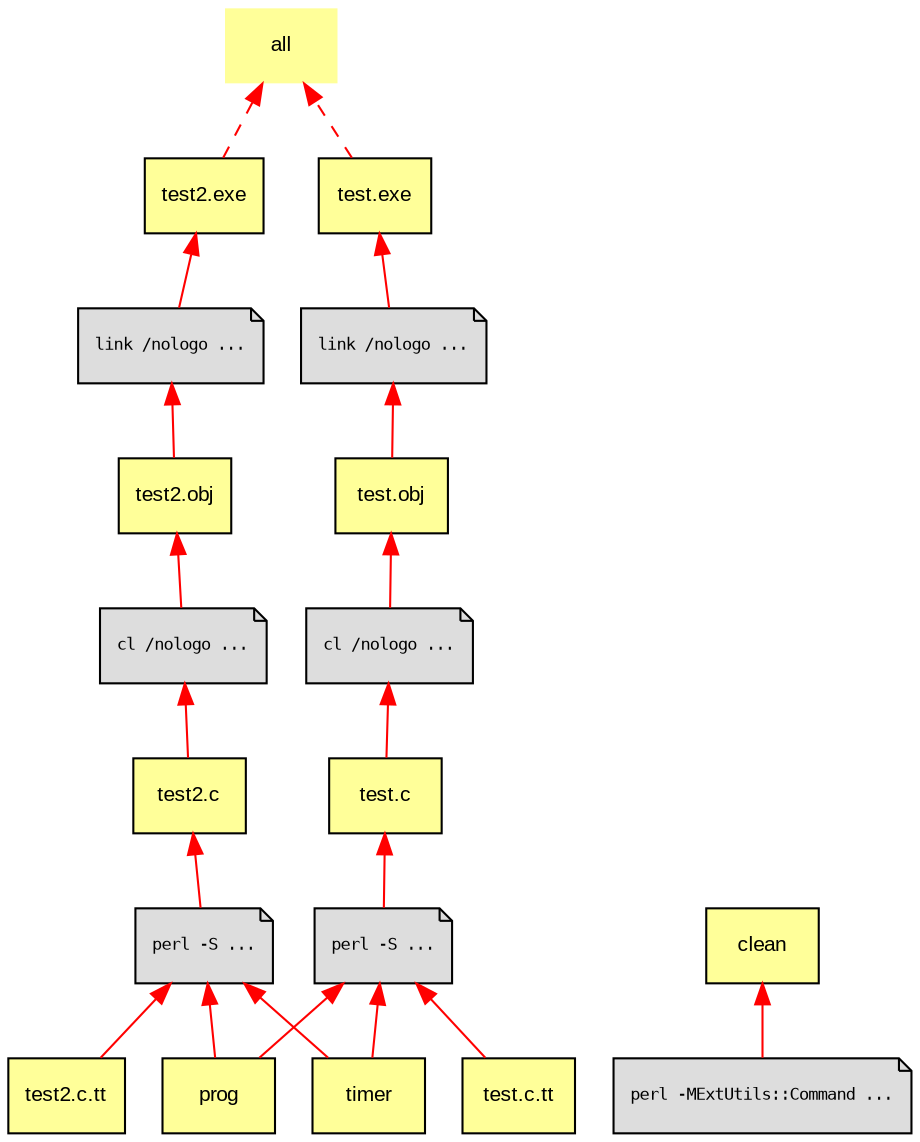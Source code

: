 digraph test {
	graph [rankdir=BT, ratio=auto];
	node [label="\N", fillcolor="#ffff99", fontname=Arial, fontsize=10, shape=box, style=filled];
	edge [color=red];
	all [label=all, shape=plaintext];
	node1 [label="test2.exe"];
	node2 [label="link /nologo ...\l", fillcolor="#dddddd", fontname=Monospace, fontsize=8, shape=note];
	node3 [label="test2.obj"];
	node4 [label="cl /nologo ...\l", fillcolor="#dddddd", fontname=Monospace, fontsize=8, shape=note];
	node5 [label="test2.c"];
	node6 [label="perl -S ...\l", fillcolor="#dddddd", fontname=Monospace, fontsize=8, shape=note];
	node7 [label="test2.c.tt"];
	prog [label=prog];
	timer [label=timer];
	node8 [label="test.exe"];
	node9 [label="link /nologo ...\l", fillcolor="#dddddd", fontname=Monospace, fontsize=8, shape=note];
	node10 [label="test.obj"];
	node11 [label="cl /nologo ...\l", fillcolor="#dddddd", fontname=Monospace, fontsize=8, shape=note];
	node12 [label="test.c"];
	node13 [label="perl -S ...\l", fillcolor="#dddddd", fontname=Monospace, fontsize=8, shape=note];
	node14 [label="test.c.tt"];
	clean [label=clean];
	node15 [label="perl -MExtUtils::Command ...\l", fillcolor="#dddddd", fontname=Monospace, fontsize=8, shape=note];
	node2 -> node1;
	node4 -> node3;
	node6 -> node5;
	node9 -> node8;
	node11 -> node10;
	node13 -> node12;
	node15 -> clean;
	prog -> node6;
	prog -> node13;
	node12 -> node11;
	node14 -> node13;
	node8 -> all [style=dashed];
	node10 -> node9;
	node5 -> node4;
	node7 -> node6;
	node1 -> all [style=dashed];
	node3 -> node2;
	timer -> node6;
	timer -> node13;
}
